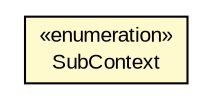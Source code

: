#!/usr/local/bin/dot
#
# Class diagram 
# Generated by UMLGraph version R5_6-24-gf6e263 (http://www.umlgraph.org/)
#

digraph G {
	edge [fontname="arial",fontsize=10,labelfontname="arial",labelfontsize=10];
	node [fontname="arial",fontsize=10,shape=plaintext];
	nodesep=0.25;
	ranksep=0.5;
	// eu.europa.esig.dss.validation.policy.SubContext
	c681393 [label=<<table title="eu.europa.esig.dss.validation.policy.SubContext" border="0" cellborder="1" cellspacing="0" cellpadding="2" port="p" bgcolor="lemonChiffon" href="./SubContext.html">
		<tr><td><table border="0" cellspacing="0" cellpadding="1">
<tr><td align="center" balign="center"> &#171;enumeration&#187; </td></tr>
<tr><td align="center" balign="center"> SubContext </td></tr>
		</table></td></tr>
		</table>>, URL="./SubContext.html", fontname="arial", fontcolor="black", fontsize=10.0];
}

